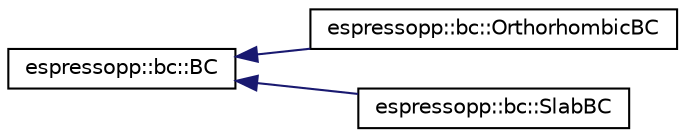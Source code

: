 digraph G
{
  edge [fontname="Helvetica",fontsize="10",labelfontname="Helvetica",labelfontsize="10"];
  node [fontname="Helvetica",fontsize="10",shape=record];
  rankdir="LR";
  Node1 [label="espressopp::bc::BC",height=0.2,width=0.4,color="black", fillcolor="white", style="filled",URL="$classespressopp_1_1bc_1_1BC.html",tooltip="Abstract base class for boundary conditions."];
  Node1 -> Node2 [dir="back",color="midnightblue",fontsize="10",style="solid",fontname="Helvetica"];
  Node2 [label="espressopp::bc::OrthorhombicBC",height=0.2,width=0.4,color="black", fillcolor="white", style="filled",URL="$classespressopp_1_1bc_1_1OrthorhombicBC.html"];
  Node1 -> Node3 [dir="back",color="midnightblue",fontsize="10",style="solid",fontname="Helvetica"];
  Node3 [label="espressopp::bc::SlabBC",height=0.2,width=0.4,color="black", fillcolor="white", style="filled",URL="$classespressopp_1_1bc_1_1SlabBC.html"];
}
